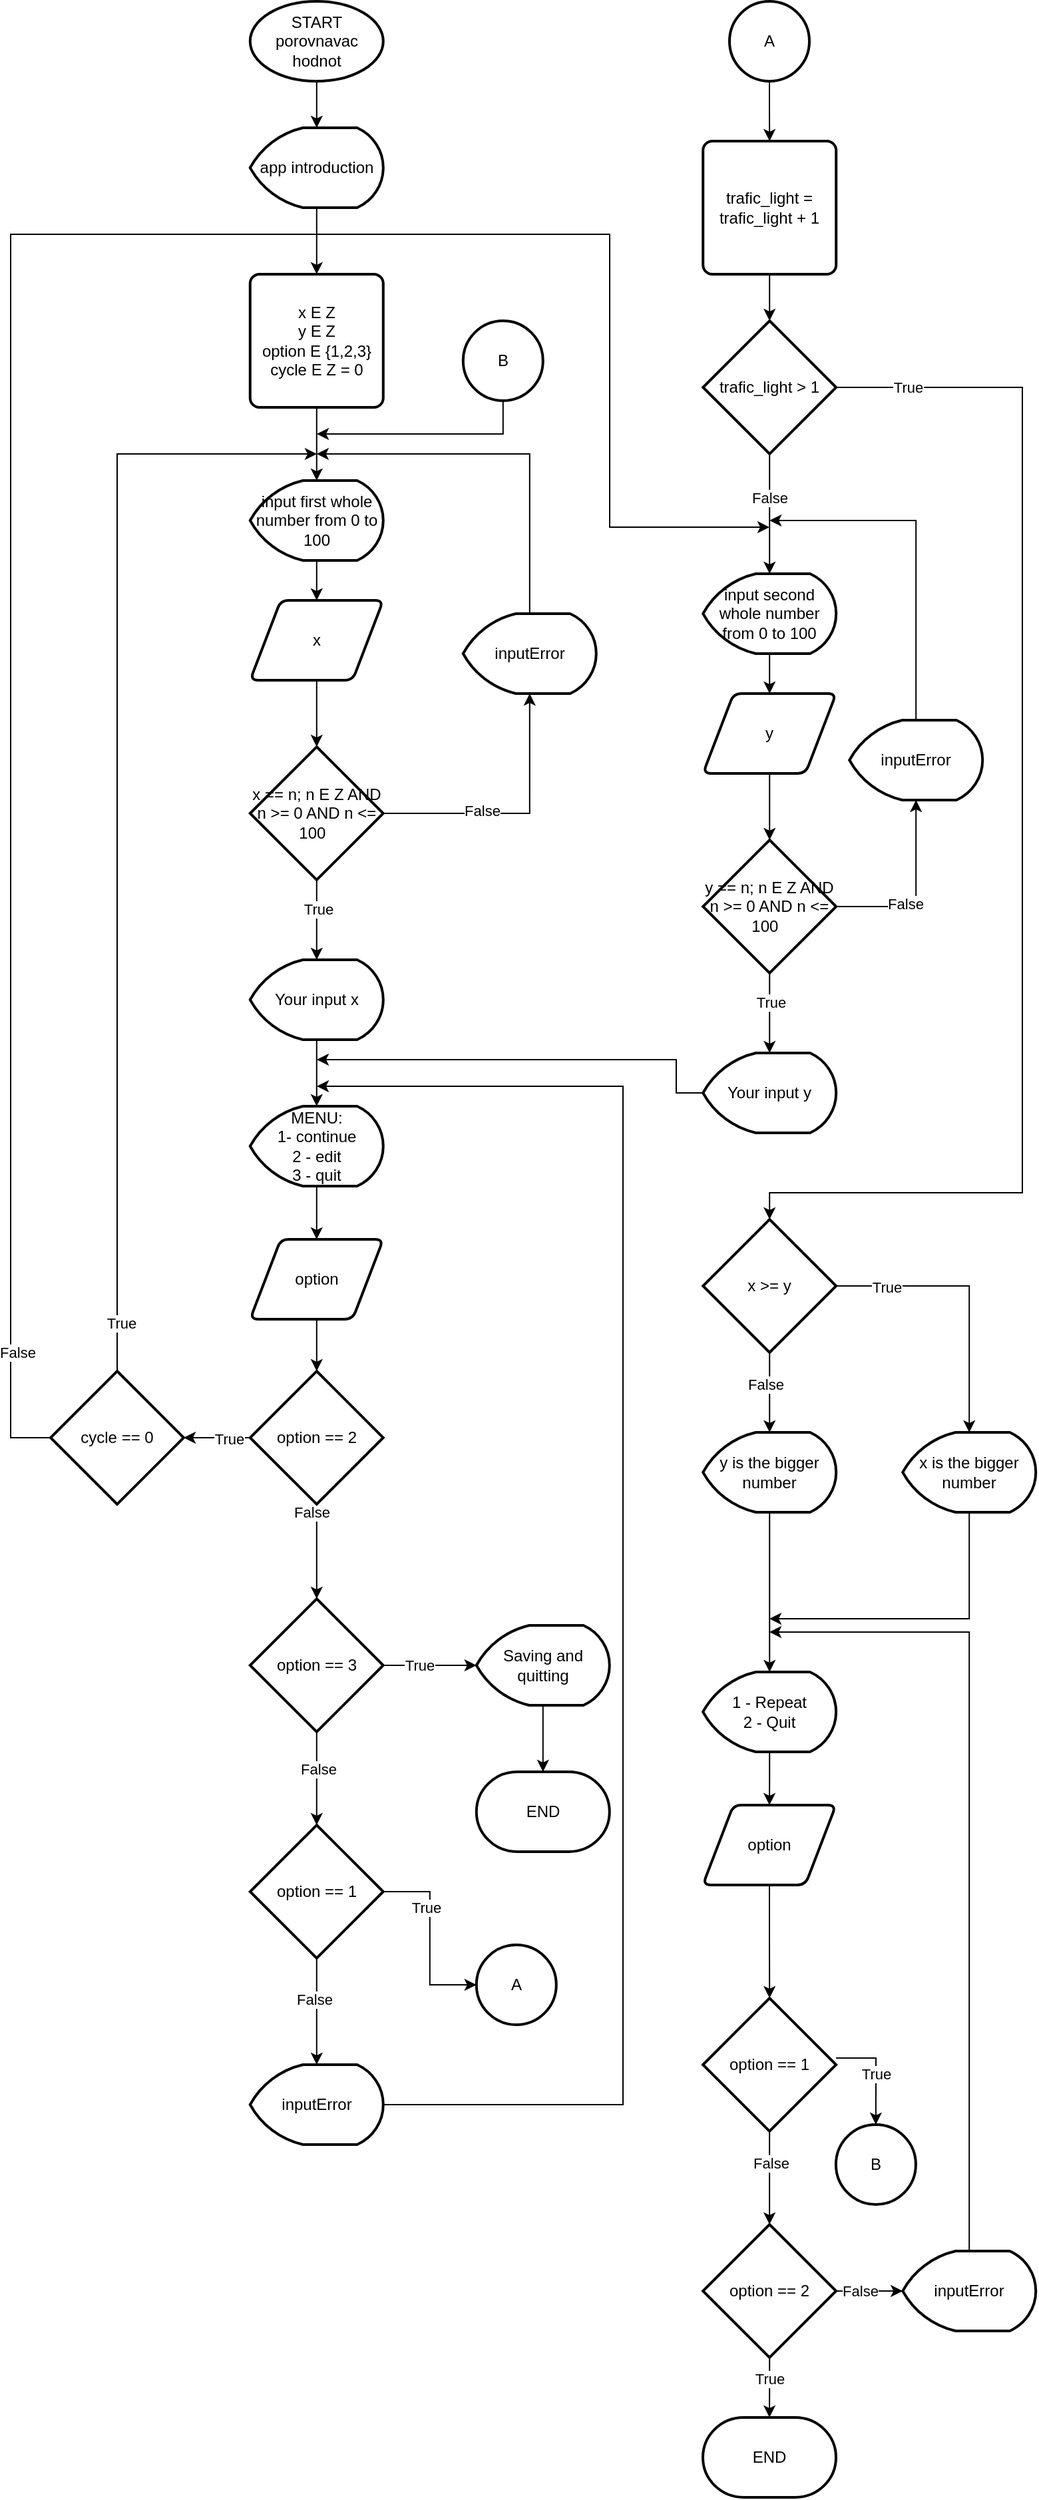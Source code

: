 <mxfile version="20.6.2" type="device"><diagram id="C5RBs43oDa-KdzZeNtuy" name="Page-1"><mxGraphModel dx="822" dy="494" grid="1" gridSize="10" guides="1" tooltips="1" connect="1" arrows="1" fold="1" page="1" pageScale="1" pageWidth="827" pageHeight="1169" math="0" shadow="0"><root><mxCell id="WIyWlLk6GJQsqaUBKTNV-0"/><mxCell id="WIyWlLk6GJQsqaUBKTNV-1" parent="WIyWlLk6GJQsqaUBKTNV-0"/><mxCell id="ViDhvt9mj5HyhVhJRqnf-46" value="" style="edgeStyle=orthogonalEdgeStyle;rounded=0;orthogonalLoop=1;jettySize=auto;html=1;" parent="WIyWlLk6GJQsqaUBKTNV-1" source="ViDhvt9mj5HyhVhJRqnf-44" target="ViDhvt9mj5HyhVhJRqnf-45" edge="1"><mxGeometry relative="1" as="geometry"/></mxCell><mxCell id="ViDhvt9mj5HyhVhJRqnf-44" value="START&lt;br&gt;porovnavac hodnot" style="strokeWidth=2;html=1;shape=mxgraph.flowchart.start_1;whiteSpace=wrap;" parent="WIyWlLk6GJQsqaUBKTNV-1" vertex="1"><mxGeometry x="199.89" y="15" width="100" height="60" as="geometry"/></mxCell><mxCell id="ViDhvt9mj5HyhVhJRqnf-51" value="" style="edgeStyle=orthogonalEdgeStyle;rounded=0;orthogonalLoop=1;jettySize=auto;html=1;" parent="WIyWlLk6GJQsqaUBKTNV-1" source="ViDhvt9mj5HyhVhJRqnf-45" target="ViDhvt9mj5HyhVhJRqnf-47" edge="1"><mxGeometry relative="1" as="geometry"/></mxCell><mxCell id="ViDhvt9mj5HyhVhJRqnf-45" value="app introduction" style="strokeWidth=2;html=1;shape=mxgraph.flowchart.display;whiteSpace=wrap;" parent="WIyWlLk6GJQsqaUBKTNV-1" vertex="1"><mxGeometry x="199.89" y="110" width="100" height="60" as="geometry"/></mxCell><mxCell id="ViDhvt9mj5HyhVhJRqnf-52" value="" style="edgeStyle=orthogonalEdgeStyle;rounded=0;orthogonalLoop=1;jettySize=auto;html=1;" parent="WIyWlLk6GJQsqaUBKTNV-1" source="ViDhvt9mj5HyhVhJRqnf-47" target="ViDhvt9mj5HyhVhJRqnf-48" edge="1"><mxGeometry relative="1" as="geometry"/></mxCell><mxCell id="ViDhvt9mj5HyhVhJRqnf-47" value="x E Z&lt;br&gt;y E Z&lt;br&gt;option E {1,2,3}&lt;br&gt;cycle E Z = 0" style="rounded=1;whiteSpace=wrap;html=1;absoluteArcSize=1;arcSize=14;strokeWidth=2;" parent="WIyWlLk6GJQsqaUBKTNV-1" vertex="1"><mxGeometry x="199.89" y="220" width="100" height="100" as="geometry"/></mxCell><mxCell id="ViDhvt9mj5HyhVhJRqnf-53" value="" style="edgeStyle=orthogonalEdgeStyle;rounded=0;orthogonalLoop=1;jettySize=auto;html=1;" parent="WIyWlLk6GJQsqaUBKTNV-1" source="ViDhvt9mj5HyhVhJRqnf-48" target="ViDhvt9mj5HyhVhJRqnf-49" edge="1"><mxGeometry relative="1" as="geometry"/></mxCell><mxCell id="ViDhvt9mj5HyhVhJRqnf-48" value="input first whole number from 0 to 100" style="strokeWidth=2;html=1;shape=mxgraph.flowchart.display;whiteSpace=wrap;" parent="WIyWlLk6GJQsqaUBKTNV-1" vertex="1"><mxGeometry x="199.89" y="375" width="100" height="60" as="geometry"/></mxCell><mxCell id="ViDhvt9mj5HyhVhJRqnf-54" value="" style="edgeStyle=orthogonalEdgeStyle;rounded=0;orthogonalLoop=1;jettySize=auto;html=1;" parent="WIyWlLk6GJQsqaUBKTNV-1" source="ViDhvt9mj5HyhVhJRqnf-49" target="ViDhvt9mj5HyhVhJRqnf-50" edge="1"><mxGeometry relative="1" as="geometry"/></mxCell><mxCell id="ViDhvt9mj5HyhVhJRqnf-49" value="x" style="shape=parallelogram;html=1;strokeWidth=2;perimeter=parallelogramPerimeter;whiteSpace=wrap;rounded=1;arcSize=12;size=0.23;" parent="WIyWlLk6GJQsqaUBKTNV-1" vertex="1"><mxGeometry x="199.89" y="465" width="100" height="60" as="geometry"/></mxCell><mxCell id="ViDhvt9mj5HyhVhJRqnf-57" style="edgeStyle=orthogonalEdgeStyle;rounded=0;orthogonalLoop=1;jettySize=auto;html=1;entryX=0.5;entryY=1;entryDx=0;entryDy=0;entryPerimeter=0;" parent="WIyWlLk6GJQsqaUBKTNV-1" source="ViDhvt9mj5HyhVhJRqnf-50" target="ViDhvt9mj5HyhVhJRqnf-55" edge="1"><mxGeometry relative="1" as="geometry"/></mxCell><mxCell id="ViDhvt9mj5HyhVhJRqnf-60" value="False" style="edgeLabel;html=1;align=center;verticalAlign=middle;resizable=0;points=[];" parent="ViDhvt9mj5HyhVhJRqnf-57" vertex="1" connectable="0"><mxGeometry x="-0.264" y="2" relative="1" as="geometry"><mxPoint as="offset"/></mxGeometry></mxCell><mxCell id="ViDhvt9mj5HyhVhJRqnf-59" value="" style="edgeStyle=orthogonalEdgeStyle;rounded=0;orthogonalLoop=1;jettySize=auto;html=1;" parent="WIyWlLk6GJQsqaUBKTNV-1" source="ViDhvt9mj5HyhVhJRqnf-50" target="ViDhvt9mj5HyhVhJRqnf-58" edge="1"><mxGeometry relative="1" as="geometry"/></mxCell><mxCell id="ViDhvt9mj5HyhVhJRqnf-61" value="True" style="edgeLabel;html=1;align=center;verticalAlign=middle;resizable=0;points=[];" parent="ViDhvt9mj5HyhVhJRqnf-59" vertex="1" connectable="0"><mxGeometry x="-0.272" y="1" relative="1" as="geometry"><mxPoint as="offset"/></mxGeometry></mxCell><mxCell id="ViDhvt9mj5HyhVhJRqnf-50" value="x == n; n E Z AND n &amp;gt;= 0 AND n &amp;lt;= 100&amp;nbsp;&amp;nbsp;" style="strokeWidth=2;html=1;shape=mxgraph.flowchart.decision;whiteSpace=wrap;" parent="WIyWlLk6GJQsqaUBKTNV-1" vertex="1"><mxGeometry x="199.89" y="575" width="100" height="100" as="geometry"/></mxCell><mxCell id="ViDhvt9mj5HyhVhJRqnf-56" style="edgeStyle=orthogonalEdgeStyle;rounded=0;orthogonalLoop=1;jettySize=auto;html=1;" parent="WIyWlLk6GJQsqaUBKTNV-1" source="ViDhvt9mj5HyhVhJRqnf-55" edge="1"><mxGeometry relative="1" as="geometry"><mxPoint x="249.89" y="355" as="targetPoint"/><Array as="points"><mxPoint x="409.89" y="355"/><mxPoint x="249.89" y="355"/></Array></mxGeometry></mxCell><mxCell id="ViDhvt9mj5HyhVhJRqnf-55" value="inputError" style="strokeWidth=2;html=1;shape=mxgraph.flowchart.display;whiteSpace=wrap;" parent="WIyWlLk6GJQsqaUBKTNV-1" vertex="1"><mxGeometry x="359.89" y="475" width="100" height="60" as="geometry"/></mxCell><mxCell id="ViDhvt9mj5HyhVhJRqnf-63" value="" style="edgeStyle=orthogonalEdgeStyle;rounded=0;orthogonalLoop=1;jettySize=auto;html=1;" parent="WIyWlLk6GJQsqaUBKTNV-1" source="ViDhvt9mj5HyhVhJRqnf-58" target="ViDhvt9mj5HyhVhJRqnf-62" edge="1"><mxGeometry relative="1" as="geometry"/></mxCell><mxCell id="ViDhvt9mj5HyhVhJRqnf-58" value="Your input x" style="strokeWidth=2;html=1;shape=mxgraph.flowchart.display;whiteSpace=wrap;" parent="WIyWlLk6GJQsqaUBKTNV-1" vertex="1"><mxGeometry x="199.89" y="735" width="100" height="60" as="geometry"/></mxCell><mxCell id="ViDhvt9mj5HyhVhJRqnf-65" value="" style="edgeStyle=orthogonalEdgeStyle;rounded=0;orthogonalLoop=1;jettySize=auto;html=1;" parent="WIyWlLk6GJQsqaUBKTNV-1" source="ViDhvt9mj5HyhVhJRqnf-62" target="ViDhvt9mj5HyhVhJRqnf-64" edge="1"><mxGeometry relative="1" as="geometry"/></mxCell><mxCell id="ViDhvt9mj5HyhVhJRqnf-62" value="MENU:&lt;br&gt;1- continue&lt;br&gt;2 - edit&lt;br&gt;3 - quit" style="strokeWidth=2;html=1;shape=mxgraph.flowchart.display;whiteSpace=wrap;" parent="WIyWlLk6GJQsqaUBKTNV-1" vertex="1"><mxGeometry x="199.89" y="845" width="100" height="60" as="geometry"/></mxCell><mxCell id="ViDhvt9mj5HyhVhJRqnf-67" value="" style="edgeStyle=orthogonalEdgeStyle;rounded=0;orthogonalLoop=1;jettySize=auto;html=1;" parent="WIyWlLk6GJQsqaUBKTNV-1" source="ViDhvt9mj5HyhVhJRqnf-64" target="ViDhvt9mj5HyhVhJRqnf-66" edge="1"><mxGeometry relative="1" as="geometry"/></mxCell><mxCell id="ViDhvt9mj5HyhVhJRqnf-64" value="option" style="shape=parallelogram;html=1;strokeWidth=2;perimeter=parallelogramPerimeter;whiteSpace=wrap;rounded=1;arcSize=12;size=0.23;" parent="WIyWlLk6GJQsqaUBKTNV-1" vertex="1"><mxGeometry x="199.89" y="945" width="100" height="60" as="geometry"/></mxCell><object label="" id="ViDhvt9mj5HyhVhJRqnf-70"><mxCell style="edgeStyle=orthogonalEdgeStyle;rounded=0;orthogonalLoop=1;jettySize=auto;html=1;" parent="WIyWlLk6GJQsqaUBKTNV-1" source="ViDhvt9mj5HyhVhJRqnf-66" target="ViDhvt9mj5HyhVhJRqnf-69" edge="1"><mxGeometry relative="1" as="geometry"><Array as="points"><mxPoint x="249.89" y="1165"/><mxPoint x="249.89" y="1165"/></Array></mxGeometry></mxCell></object><mxCell id="ViDhvt9mj5HyhVhJRqnf-74" value="False" style="edgeLabel;html=1;align=center;verticalAlign=middle;resizable=0;points=[];" parent="ViDhvt9mj5HyhVhJRqnf-70" vertex="1" connectable="0"><mxGeometry x="-0.296" y="-4" relative="1" as="geometry"><mxPoint y="-19" as="offset"/></mxGeometry></mxCell><mxCell id="qItkg6InFwcUhKnaSouw-42" value="" style="edgeStyle=orthogonalEdgeStyle;rounded=0;orthogonalLoop=1;jettySize=auto;html=1;" parent="WIyWlLk6GJQsqaUBKTNV-1" source="ViDhvt9mj5HyhVhJRqnf-66" target="qItkg6InFwcUhKnaSouw-41" edge="1"><mxGeometry relative="1" as="geometry"/></mxCell><mxCell id="_-ZKVTHXtM-ltwm5j8Km-3" value="True" style="edgeLabel;html=1;align=center;verticalAlign=middle;resizable=0;points=[];" parent="qItkg6InFwcUhKnaSouw-42" vertex="1" connectable="0"><mxGeometry x="-0.362" y="1" relative="1" as="geometry"><mxPoint as="offset"/></mxGeometry></mxCell><mxCell id="ViDhvt9mj5HyhVhJRqnf-66" value="option == 2" style="strokeWidth=2;html=1;shape=mxgraph.flowchart.decision;whiteSpace=wrap;" parent="WIyWlLk6GJQsqaUBKTNV-1" vertex="1"><mxGeometry x="199.89" y="1044" width="100" height="100" as="geometry"/></mxCell><mxCell id="ViDhvt9mj5HyhVhJRqnf-72" value="" style="edgeStyle=orthogonalEdgeStyle;rounded=0;orthogonalLoop=1;jettySize=auto;html=1;" parent="WIyWlLk6GJQsqaUBKTNV-1" source="ViDhvt9mj5HyhVhJRqnf-69" target="ViDhvt9mj5HyhVhJRqnf-71" edge="1"><mxGeometry relative="1" as="geometry"/></mxCell><mxCell id="ViDhvt9mj5HyhVhJRqnf-75" value="False" style="edgeLabel;html=1;align=center;verticalAlign=middle;resizable=0;points=[];" parent="ViDhvt9mj5HyhVhJRqnf-72" vertex="1" connectable="0"><mxGeometry x="-0.21" y="1" relative="1" as="geometry"><mxPoint as="offset"/></mxGeometry></mxCell><mxCell id="ViDhvt9mj5HyhVhJRqnf-78" value="" style="edgeStyle=orthogonalEdgeStyle;rounded=0;orthogonalLoop=1;jettySize=auto;html=1;" parent="WIyWlLk6GJQsqaUBKTNV-1" source="ViDhvt9mj5HyhVhJRqnf-69" target="ViDhvt9mj5HyhVhJRqnf-76" edge="1"><mxGeometry relative="1" as="geometry"/></mxCell><mxCell id="ViDhvt9mj5HyhVhJRqnf-80" value="True" style="edgeLabel;html=1;align=center;verticalAlign=middle;resizable=0;points=[];" parent="ViDhvt9mj5HyhVhJRqnf-78" vertex="1" connectable="0"><mxGeometry x="-0.246" relative="1" as="geometry"><mxPoint as="offset"/></mxGeometry></mxCell><mxCell id="ViDhvt9mj5HyhVhJRqnf-69" value="option == 3" style="strokeWidth=2;html=1;shape=mxgraph.flowchart.decision;whiteSpace=wrap;" parent="WIyWlLk6GJQsqaUBKTNV-1" vertex="1"><mxGeometry x="199.89" y="1215" width="100" height="100" as="geometry"/></mxCell><mxCell id="n05oCTqLYM93C7YEkfNj-23" value="" style="edgeStyle=orthogonalEdgeStyle;rounded=0;orthogonalLoop=1;jettySize=auto;html=1;" parent="WIyWlLk6GJQsqaUBKTNV-1" source="ViDhvt9mj5HyhVhJRqnf-71" target="n05oCTqLYM93C7YEkfNj-20" edge="1"><mxGeometry relative="1" as="geometry"/></mxCell><mxCell id="n05oCTqLYM93C7YEkfNj-24" value="False&lt;br&gt;" style="edgeLabel;html=1;align=center;verticalAlign=middle;resizable=0;points=[];" parent="n05oCTqLYM93C7YEkfNj-23" connectable="0" vertex="1"><mxGeometry x="-0.237" y="-2" relative="1" as="geometry"><mxPoint as="offset"/></mxGeometry></mxCell><mxCell id="qItkg6InFwcUhKnaSouw-33" style="edgeStyle=orthogonalEdgeStyle;rounded=0;orthogonalLoop=1;jettySize=auto;html=1;" parent="WIyWlLk6GJQsqaUBKTNV-1" source="ViDhvt9mj5HyhVhJRqnf-71" target="qItkg6InFwcUhKnaSouw-31" edge="1"><mxGeometry relative="1" as="geometry"/></mxCell><mxCell id="qItkg6InFwcUhKnaSouw-34" value="True" style="edgeLabel;html=1;align=center;verticalAlign=middle;resizable=0;points=[];" parent="qItkg6InFwcUhKnaSouw-33" vertex="1" connectable="0"><mxGeometry x="-0.329" y="-3" relative="1" as="geometry"><mxPoint as="offset"/></mxGeometry></mxCell><mxCell id="ViDhvt9mj5HyhVhJRqnf-71" value="option == 1" style="strokeWidth=2;html=1;shape=mxgraph.flowchart.decision;whiteSpace=wrap;" parent="WIyWlLk6GJQsqaUBKTNV-1" vertex="1"><mxGeometry x="199.89" y="1385" width="100" height="100" as="geometry"/></mxCell><mxCell id="ViDhvt9mj5HyhVhJRqnf-79" value="" style="edgeStyle=orthogonalEdgeStyle;rounded=0;orthogonalLoop=1;jettySize=auto;html=1;" parent="WIyWlLk6GJQsqaUBKTNV-1" source="ViDhvt9mj5HyhVhJRqnf-76" target="ViDhvt9mj5HyhVhJRqnf-77" edge="1"><mxGeometry relative="1" as="geometry"/></mxCell><mxCell id="ViDhvt9mj5HyhVhJRqnf-76" value="Saving and quitting" style="strokeWidth=2;html=1;shape=mxgraph.flowchart.display;whiteSpace=wrap;" parent="WIyWlLk6GJQsqaUBKTNV-1" vertex="1"><mxGeometry x="369.89" y="1235" width="100" height="60" as="geometry"/></mxCell><mxCell id="ViDhvt9mj5HyhVhJRqnf-77" value="END" style="strokeWidth=2;html=1;shape=mxgraph.flowchart.terminator;whiteSpace=wrap;" parent="WIyWlLk6GJQsqaUBKTNV-1" vertex="1"><mxGeometry x="369.89" y="1345" width="100" height="60" as="geometry"/></mxCell><mxCell id="n05oCTqLYM93C7YEkfNj-0" value="" style="edgeStyle=orthogonalEdgeStyle;rounded=0;orthogonalLoop=1;jettySize=auto;html=1;" parent="WIyWlLk6GJQsqaUBKTNV-1" source="n05oCTqLYM93C7YEkfNj-1" target="n05oCTqLYM93C7YEkfNj-3" edge="1"><mxGeometry relative="1" as="geometry"/></mxCell><mxCell id="n05oCTqLYM93C7YEkfNj-1" value="input second whole number from 0 to 100" style="strokeWidth=2;html=1;shape=mxgraph.flowchart.display;whiteSpace=wrap;" parent="WIyWlLk6GJQsqaUBKTNV-1" vertex="1"><mxGeometry x="540.11" y="445" width="100" height="60" as="geometry"/></mxCell><mxCell id="n05oCTqLYM93C7YEkfNj-2" value="" style="edgeStyle=orthogonalEdgeStyle;rounded=0;orthogonalLoop=1;jettySize=auto;html=1;" parent="WIyWlLk6GJQsqaUBKTNV-1" source="n05oCTqLYM93C7YEkfNj-3" target="n05oCTqLYM93C7YEkfNj-8" edge="1"><mxGeometry relative="1" as="geometry"/></mxCell><mxCell id="n05oCTqLYM93C7YEkfNj-3" value="y" style="shape=parallelogram;html=1;strokeWidth=2;perimeter=parallelogramPerimeter;whiteSpace=wrap;rounded=1;arcSize=12;size=0.23;" parent="WIyWlLk6GJQsqaUBKTNV-1" vertex="1"><mxGeometry x="540.11" y="535" width="100" height="60" as="geometry"/></mxCell><mxCell id="n05oCTqLYM93C7YEkfNj-4" style="edgeStyle=orthogonalEdgeStyle;rounded=0;orthogonalLoop=1;jettySize=auto;html=1;entryX=0.5;entryY=1;entryDx=0;entryDy=0;entryPerimeter=0;" parent="WIyWlLk6GJQsqaUBKTNV-1" source="n05oCTqLYM93C7YEkfNj-8" target="n05oCTqLYM93C7YEkfNj-9" edge="1"><mxGeometry relative="1" as="geometry"/></mxCell><mxCell id="n05oCTqLYM93C7YEkfNj-5" value="False" style="edgeLabel;html=1;align=center;verticalAlign=middle;resizable=0;points=[];" parent="n05oCTqLYM93C7YEkfNj-4" connectable="0" vertex="1"><mxGeometry x="-0.264" y="2" relative="1" as="geometry"><mxPoint as="offset"/></mxGeometry></mxCell><mxCell id="n05oCTqLYM93C7YEkfNj-6" value="" style="edgeStyle=orthogonalEdgeStyle;rounded=0;orthogonalLoop=1;jettySize=auto;html=1;" parent="WIyWlLk6GJQsqaUBKTNV-1" source="n05oCTqLYM93C7YEkfNj-8" target="n05oCTqLYM93C7YEkfNj-11" edge="1"><mxGeometry relative="1" as="geometry"/></mxCell><mxCell id="n05oCTqLYM93C7YEkfNj-7" value="True" style="edgeLabel;html=1;align=center;verticalAlign=middle;resizable=0;points=[];" parent="n05oCTqLYM93C7YEkfNj-6" connectable="0" vertex="1"><mxGeometry x="-0.272" y="1" relative="1" as="geometry"><mxPoint as="offset"/></mxGeometry></mxCell><mxCell id="n05oCTqLYM93C7YEkfNj-8" value="y == n; n E Z AND n &amp;gt;= 0 AND n &amp;lt;= 100&amp;nbsp;&amp;nbsp;" style="strokeWidth=2;html=1;shape=mxgraph.flowchart.decision;whiteSpace=wrap;" parent="WIyWlLk6GJQsqaUBKTNV-1" vertex="1"><mxGeometry x="540.11" y="645" width="100" height="100" as="geometry"/></mxCell><mxCell id="_-ZKVTHXtM-ltwm5j8Km-0" style="edgeStyle=orthogonalEdgeStyle;rounded=0;orthogonalLoop=1;jettySize=auto;html=1;" parent="WIyWlLk6GJQsqaUBKTNV-1" source="n05oCTqLYM93C7YEkfNj-9" edge="1"><mxGeometry relative="1" as="geometry"><mxPoint x="590.11" y="405" as="targetPoint"/><Array as="points"><mxPoint x="700.11" y="405"/></Array></mxGeometry></mxCell><mxCell id="n05oCTqLYM93C7YEkfNj-9" value="inputError" style="strokeWidth=2;html=1;shape=mxgraph.flowchart.display;whiteSpace=wrap;" parent="WIyWlLk6GJQsqaUBKTNV-1" vertex="1"><mxGeometry x="650.11" y="555" width="100" height="60" as="geometry"/></mxCell><mxCell id="_-ZKVTHXtM-ltwm5j8Km-10" style="edgeStyle=orthogonalEdgeStyle;rounded=0;orthogonalLoop=1;jettySize=auto;html=1;exitX=0;exitY=0.5;exitDx=0;exitDy=0;exitPerimeter=0;" parent="WIyWlLk6GJQsqaUBKTNV-1" source="n05oCTqLYM93C7YEkfNj-11" edge="1"><mxGeometry relative="1" as="geometry"><mxPoint x="250" y="810" as="targetPoint"/><Array as="points"><mxPoint x="520" y="835"/><mxPoint x="520" y="810"/><mxPoint x="250" y="810"/></Array></mxGeometry></mxCell><mxCell id="n05oCTqLYM93C7YEkfNj-11" value="Your input y" style="strokeWidth=2;html=1;shape=mxgraph.flowchart.display;whiteSpace=wrap;" parent="WIyWlLk6GJQsqaUBKTNV-1" vertex="1"><mxGeometry x="540.11" y="805" width="100" height="60" as="geometry"/></mxCell><mxCell id="n05oCTqLYM93C7YEkfNj-25" style="edgeStyle=orthogonalEdgeStyle;rounded=0;orthogonalLoop=1;jettySize=auto;html=1;exitX=1;exitY=0.5;exitDx=0;exitDy=0;exitPerimeter=0;" parent="WIyWlLk6GJQsqaUBKTNV-1" source="n05oCTqLYM93C7YEkfNj-20" edge="1"><mxGeometry relative="1" as="geometry"><mxPoint x="250" y="830" as="targetPoint"/><Array as="points"><mxPoint x="480" y="1595"/><mxPoint x="480" y="830"/><mxPoint x="250" y="830"/></Array></mxGeometry></mxCell><mxCell id="n05oCTqLYM93C7YEkfNj-20" value="inputError" style="strokeWidth=2;html=1;shape=mxgraph.flowchart.display;whiteSpace=wrap;" parent="WIyWlLk6GJQsqaUBKTNV-1" vertex="1"><mxGeometry x="199.89" y="1565" width="100" height="60" as="geometry"/></mxCell><mxCell id="qItkg6InFwcUhKnaSouw-31" value="A" style="strokeWidth=2;html=1;shape=mxgraph.flowchart.start_2;whiteSpace=wrap;" parent="WIyWlLk6GJQsqaUBKTNV-1" vertex="1"><mxGeometry x="369.89" y="1475" width="60" height="60" as="geometry"/></mxCell><mxCell id="qItkg6InFwcUhKnaSouw-46" value="" style="edgeStyle=orthogonalEdgeStyle;rounded=0;orthogonalLoop=1;jettySize=auto;html=1;" parent="WIyWlLk6GJQsqaUBKTNV-1" source="qItkg6InFwcUhKnaSouw-36" target="qItkg6InFwcUhKnaSouw-45" edge="1"><mxGeometry relative="1" as="geometry"/></mxCell><mxCell id="qItkg6InFwcUhKnaSouw-36" value="A" style="strokeWidth=2;html=1;shape=mxgraph.flowchart.start_2;whiteSpace=wrap;" parent="WIyWlLk6GJQsqaUBKTNV-1" vertex="1"><mxGeometry x="560" y="15" width="60" height="60" as="geometry"/></mxCell><mxCell id="qItkg6InFwcUhKnaSouw-51" style="edgeStyle=orthogonalEdgeStyle;rounded=0;orthogonalLoop=1;jettySize=auto;html=1;" parent="WIyWlLk6GJQsqaUBKTNV-1" source="qItkg6InFwcUhKnaSouw-41" edge="1"><mxGeometry relative="1" as="geometry"><mxPoint x="250" y="355" as="targetPoint"/><Array as="points"><mxPoint x="100" y="355"/><mxPoint x="250" y="355"/></Array></mxGeometry></mxCell><mxCell id="qItkg6InFwcUhKnaSouw-52" value="True" style="edgeLabel;html=1;align=center;verticalAlign=middle;resizable=0;points=[];" parent="qItkg6InFwcUhKnaSouw-51" vertex="1" connectable="0"><mxGeometry x="-0.913" y="-3" relative="1" as="geometry"><mxPoint as="offset"/></mxGeometry></mxCell><mxCell id="_-ZKVTHXtM-ltwm5j8Km-9" style="edgeStyle=orthogonalEdgeStyle;rounded=0;orthogonalLoop=1;jettySize=auto;html=1;" parent="WIyWlLk6GJQsqaUBKTNV-1" source="qItkg6InFwcUhKnaSouw-41" edge="1"><mxGeometry relative="1" as="geometry"><mxPoint x="590" y="410" as="targetPoint"/><Array as="points"><mxPoint x="20" y="1094"/><mxPoint x="20" y="190"/><mxPoint x="470" y="190"/><mxPoint x="470" y="410"/></Array></mxGeometry></mxCell><mxCell id="_-ZKVTHXtM-ltwm5j8Km-12" value="False" style="edgeLabel;html=1;align=center;verticalAlign=middle;resizable=0;points=[];" parent="_-ZKVTHXtM-ltwm5j8Km-9" vertex="1" connectable="0"><mxGeometry x="-0.891" y="-5" relative="1" as="geometry"><mxPoint as="offset"/></mxGeometry></mxCell><mxCell id="qItkg6InFwcUhKnaSouw-41" value="cycle == 0" style="strokeWidth=2;html=1;shape=mxgraph.flowchart.decision;whiteSpace=wrap;" parent="WIyWlLk6GJQsqaUBKTNV-1" vertex="1"><mxGeometry x="50" y="1044" width="100" height="100" as="geometry"/></mxCell><mxCell id="qItkg6InFwcUhKnaSouw-54" value="" style="edgeStyle=orthogonalEdgeStyle;rounded=0;orthogonalLoop=1;jettySize=auto;html=1;" parent="WIyWlLk6GJQsqaUBKTNV-1" source="qItkg6InFwcUhKnaSouw-45" target="qItkg6InFwcUhKnaSouw-53" edge="1"><mxGeometry relative="1" as="geometry"/></mxCell><mxCell id="qItkg6InFwcUhKnaSouw-45" value="trafic_light = trafic_light + 1" style="rounded=1;whiteSpace=wrap;html=1;absoluteArcSize=1;arcSize=14;strokeWidth=2;" parent="WIyWlLk6GJQsqaUBKTNV-1" vertex="1"><mxGeometry x="540.11" y="120" width="100" height="100" as="geometry"/></mxCell><mxCell id="qItkg6InFwcUhKnaSouw-55" value="" style="edgeStyle=orthogonalEdgeStyle;rounded=0;orthogonalLoop=1;jettySize=auto;html=1;" parent="WIyWlLk6GJQsqaUBKTNV-1" source="qItkg6InFwcUhKnaSouw-53" target="n05oCTqLYM93C7YEkfNj-1" edge="1"><mxGeometry relative="1" as="geometry"><Array as="points"><mxPoint x="590.11" y="365"/><mxPoint x="590.11" y="365"/></Array></mxGeometry></mxCell><mxCell id="qItkg6InFwcUhKnaSouw-145" value="False" style="edgeLabel;html=1;align=center;verticalAlign=middle;resizable=0;points=[];" parent="qItkg6InFwcUhKnaSouw-55" vertex="1" connectable="0"><mxGeometry x="-0.283" relative="1" as="geometry"><mxPoint as="offset"/></mxGeometry></mxCell><mxCell id="_-ZKVTHXtM-ltwm5j8Km-1" style="edgeStyle=orthogonalEdgeStyle;rounded=0;orthogonalLoop=1;jettySize=auto;html=1;entryX=0.5;entryY=0;entryDx=0;entryDy=0;entryPerimeter=0;" parent="WIyWlLk6GJQsqaUBKTNV-1" source="qItkg6InFwcUhKnaSouw-53" target="qItkg6InFwcUhKnaSouw-146" edge="1"><mxGeometry relative="1" as="geometry"><mxPoint x="770" y="910.0" as="targetPoint"/><Array as="points"><mxPoint x="780" y="305"/><mxPoint x="780" y="910"/><mxPoint x="590" y="910"/></Array></mxGeometry></mxCell><mxCell id="_-ZKVTHXtM-ltwm5j8Km-2" value="True" style="edgeLabel;html=1;align=center;verticalAlign=middle;resizable=0;points=[];" parent="_-ZKVTHXtM-ltwm5j8Km-1" vertex="1" connectable="0"><mxGeometry x="-0.888" relative="1" as="geometry"><mxPoint as="offset"/></mxGeometry></mxCell><mxCell id="qItkg6InFwcUhKnaSouw-53" value="trafic_light &amp;gt; 1" style="strokeWidth=2;html=1;shape=mxgraph.flowchart.decision;whiteSpace=wrap;" parent="WIyWlLk6GJQsqaUBKTNV-1" vertex="1"><mxGeometry x="540.11" y="255" width="100" height="100" as="geometry"/></mxCell><mxCell id="qItkg6InFwcUhKnaSouw-150" value="" style="edgeStyle=orthogonalEdgeStyle;rounded=0;orthogonalLoop=1;jettySize=auto;html=1;" parent="WIyWlLk6GJQsqaUBKTNV-1" source="qItkg6InFwcUhKnaSouw-146" target="qItkg6InFwcUhKnaSouw-149" edge="1"><mxGeometry relative="1" as="geometry"/></mxCell><mxCell id="qItkg6InFwcUhKnaSouw-151" value="False" style="edgeLabel;html=1;align=center;verticalAlign=middle;resizable=0;points=[];" parent="qItkg6InFwcUhKnaSouw-150" vertex="1" connectable="0"><mxGeometry x="-0.222" y="-3" relative="1" as="geometry"><mxPoint as="offset"/></mxGeometry></mxCell><mxCell id="qItkg6InFwcUhKnaSouw-153" style="edgeStyle=orthogonalEdgeStyle;rounded=0;orthogonalLoop=1;jettySize=auto;html=1;entryX=0.5;entryY=0;entryDx=0;entryDy=0;entryPerimeter=0;" parent="WIyWlLk6GJQsqaUBKTNV-1" source="qItkg6InFwcUhKnaSouw-146" target="qItkg6InFwcUhKnaSouw-152" edge="1"><mxGeometry relative="1" as="geometry"/></mxCell><mxCell id="qItkg6InFwcUhKnaSouw-154" value="True" style="edgeLabel;html=1;align=center;verticalAlign=middle;resizable=0;points=[];" parent="qItkg6InFwcUhKnaSouw-153" vertex="1" connectable="0"><mxGeometry x="-0.638" y="-1" relative="1" as="geometry"><mxPoint as="offset"/></mxGeometry></mxCell><mxCell id="qItkg6InFwcUhKnaSouw-146" value="x &amp;gt;= y" style="strokeWidth=2;html=1;shape=mxgraph.flowchart.decision;whiteSpace=wrap;" parent="WIyWlLk6GJQsqaUBKTNV-1" vertex="1"><mxGeometry x="540.11" y="930" width="100" height="100" as="geometry"/></mxCell><mxCell id="J_DVJPbSUCnofkPyniPg-6" style="edgeStyle=orthogonalEdgeStyle;rounded=0;orthogonalLoop=1;jettySize=auto;html=1;" edge="1" parent="WIyWlLk6GJQsqaUBKTNV-1" source="qItkg6InFwcUhKnaSouw-149" target="_-ZKVTHXtM-ltwm5j8Km-6"><mxGeometry relative="1" as="geometry"/></mxCell><mxCell id="qItkg6InFwcUhKnaSouw-149" value="y is the bigger number" style="strokeWidth=2;html=1;shape=mxgraph.flowchart.display;whiteSpace=wrap;" parent="WIyWlLk6GJQsqaUBKTNV-1" vertex="1"><mxGeometry x="540.11" y="1090" width="100" height="60" as="geometry"/></mxCell><mxCell id="J_DVJPbSUCnofkPyniPg-7" style="edgeStyle=orthogonalEdgeStyle;rounded=0;orthogonalLoop=1;jettySize=auto;html=1;" edge="1" parent="WIyWlLk6GJQsqaUBKTNV-1" source="qItkg6InFwcUhKnaSouw-152"><mxGeometry relative="1" as="geometry"><mxPoint x="590" y="1230" as="targetPoint"/><Array as="points"><mxPoint x="740" y="1230"/></Array></mxGeometry></mxCell><mxCell id="qItkg6InFwcUhKnaSouw-152" value="x is the bigger number" style="strokeWidth=2;html=1;shape=mxgraph.flowchart.display;whiteSpace=wrap;" parent="WIyWlLk6GJQsqaUBKTNV-1" vertex="1"><mxGeometry x="690.11" y="1090" width="100" height="60" as="geometry"/></mxCell><mxCell id="_-ZKVTHXtM-ltwm5j8Km-8" value="" style="edgeStyle=orthogonalEdgeStyle;rounded=0;orthogonalLoop=1;jettySize=auto;html=1;" parent="WIyWlLk6GJQsqaUBKTNV-1" source="_-ZKVTHXtM-ltwm5j8Km-6" target="_-ZKVTHXtM-ltwm5j8Km-7" edge="1"><mxGeometry relative="1" as="geometry"/></mxCell><mxCell id="_-ZKVTHXtM-ltwm5j8Km-6" value="1 - Repeat&lt;br&gt;2 - Quit" style="strokeWidth=2;html=1;shape=mxgraph.flowchart.display;whiteSpace=wrap;" parent="WIyWlLk6GJQsqaUBKTNV-1" vertex="1"><mxGeometry x="540.06" y="1270" width="100" height="60" as="geometry"/></mxCell><mxCell id="J_DVJPbSUCnofkPyniPg-3" value="" style="edgeStyle=orthogonalEdgeStyle;rounded=0;orthogonalLoop=1;jettySize=auto;html=1;" edge="1" parent="WIyWlLk6GJQsqaUBKTNV-1" source="_-ZKVTHXtM-ltwm5j8Km-7" target="J_DVJPbSUCnofkPyniPg-0"><mxGeometry relative="1" as="geometry"/></mxCell><mxCell id="_-ZKVTHXtM-ltwm5j8Km-7" value="option" style="shape=parallelogram;html=1;strokeWidth=2;perimeter=parallelogramPerimeter;whiteSpace=wrap;rounded=1;arcSize=12;size=0.23;" parent="WIyWlLk6GJQsqaUBKTNV-1" vertex="1"><mxGeometry x="539.95" y="1370" width="100" height="60" as="geometry"/></mxCell><mxCell id="J_DVJPbSUCnofkPyniPg-4" value="" style="edgeStyle=orthogonalEdgeStyle;rounded=0;orthogonalLoop=1;jettySize=auto;html=1;" edge="1" parent="WIyWlLk6GJQsqaUBKTNV-1" source="J_DVJPbSUCnofkPyniPg-0" target="J_DVJPbSUCnofkPyniPg-2"><mxGeometry relative="1" as="geometry"/></mxCell><mxCell id="J_DVJPbSUCnofkPyniPg-13" value="False" style="edgeLabel;html=1;align=center;verticalAlign=middle;resizable=0;points=[];" vertex="1" connectable="0" parent="J_DVJPbSUCnofkPyniPg-4"><mxGeometry x="-0.31" y="1" relative="1" as="geometry"><mxPoint as="offset"/></mxGeometry></mxCell><mxCell id="J_DVJPbSUCnofkPyniPg-15" style="edgeStyle=orthogonalEdgeStyle;rounded=0;orthogonalLoop=1;jettySize=auto;html=1;entryX=0.5;entryY=0;entryDx=0;entryDy=0;entryPerimeter=0;" edge="1" parent="WIyWlLk6GJQsqaUBKTNV-1" source="J_DVJPbSUCnofkPyniPg-0" target="J_DVJPbSUCnofkPyniPg-14"><mxGeometry relative="1" as="geometry"><Array as="points"><mxPoint x="670" y="1560"/></Array></mxGeometry></mxCell><mxCell id="J_DVJPbSUCnofkPyniPg-19" value="True" style="edgeLabel;html=1;align=center;verticalAlign=middle;resizable=0;points=[];" vertex="1" connectable="0" parent="J_DVJPbSUCnofkPyniPg-15"><mxGeometry x="0.046" relative="1" as="geometry"><mxPoint as="offset"/></mxGeometry></mxCell><mxCell id="J_DVJPbSUCnofkPyniPg-0" value="option == 1" style="strokeWidth=2;html=1;shape=mxgraph.flowchart.decision;whiteSpace=wrap;" vertex="1" parent="WIyWlLk6GJQsqaUBKTNV-1"><mxGeometry x="540.06" y="1515" width="100" height="100" as="geometry"/></mxCell><mxCell id="J_DVJPbSUCnofkPyniPg-10" value="" style="edgeStyle=orthogonalEdgeStyle;rounded=0;orthogonalLoop=1;jettySize=auto;html=1;" edge="1" parent="WIyWlLk6GJQsqaUBKTNV-1" source="J_DVJPbSUCnofkPyniPg-2" target="J_DVJPbSUCnofkPyniPg-9"><mxGeometry relative="1" as="geometry"/></mxCell><mxCell id="J_DVJPbSUCnofkPyniPg-12" value="False" style="edgeLabel;html=1;align=center;verticalAlign=middle;resizable=0;points=[];" vertex="1" connectable="0" parent="J_DVJPbSUCnofkPyniPg-10"><mxGeometry x="-0.306" relative="1" as="geometry"><mxPoint as="offset"/></mxGeometry></mxCell><mxCell id="J_DVJPbSUCnofkPyniPg-23" value="" style="edgeStyle=orthogonalEdgeStyle;rounded=0;orthogonalLoop=1;jettySize=auto;html=1;" edge="1" parent="WIyWlLk6GJQsqaUBKTNV-1" source="J_DVJPbSUCnofkPyniPg-2" target="J_DVJPbSUCnofkPyniPg-22"><mxGeometry relative="1" as="geometry"/></mxCell><mxCell id="J_DVJPbSUCnofkPyniPg-24" value="True" style="edgeLabel;html=1;align=center;verticalAlign=middle;resizable=0;points=[];" vertex="1" connectable="0" parent="J_DVJPbSUCnofkPyniPg-23"><mxGeometry x="-0.722" y="-1" relative="1" as="geometry"><mxPoint x="1" y="9" as="offset"/></mxGeometry></mxCell><mxCell id="J_DVJPbSUCnofkPyniPg-2" value="option == 2" style="strokeWidth=2;html=1;shape=mxgraph.flowchart.decision;whiteSpace=wrap;" vertex="1" parent="WIyWlLk6GJQsqaUBKTNV-1"><mxGeometry x="540.06" y="1685" width="100" height="100" as="geometry"/></mxCell><mxCell id="J_DVJPbSUCnofkPyniPg-11" style="edgeStyle=orthogonalEdgeStyle;rounded=0;orthogonalLoop=1;jettySize=auto;html=1;" edge="1" parent="WIyWlLk6GJQsqaUBKTNV-1" source="J_DVJPbSUCnofkPyniPg-9"><mxGeometry relative="1" as="geometry"><mxPoint x="590" y="1240" as="targetPoint"/><Array as="points"><mxPoint x="740" y="1240"/></Array></mxGeometry></mxCell><mxCell id="J_DVJPbSUCnofkPyniPg-9" value="inputError" style="strokeWidth=2;html=1;shape=mxgraph.flowchart.display;whiteSpace=wrap;" vertex="1" parent="WIyWlLk6GJQsqaUBKTNV-1"><mxGeometry x="690.11" y="1705" width="100" height="60" as="geometry"/></mxCell><mxCell id="J_DVJPbSUCnofkPyniPg-14" value="B" style="strokeWidth=2;html=1;shape=mxgraph.flowchart.start_2;whiteSpace=wrap;" vertex="1" parent="WIyWlLk6GJQsqaUBKTNV-1"><mxGeometry x="639.95" y="1610" width="60" height="60" as="geometry"/></mxCell><mxCell id="J_DVJPbSUCnofkPyniPg-18" style="edgeStyle=orthogonalEdgeStyle;rounded=0;orthogonalLoop=1;jettySize=auto;html=1;" edge="1" parent="WIyWlLk6GJQsqaUBKTNV-1" source="J_DVJPbSUCnofkPyniPg-16"><mxGeometry relative="1" as="geometry"><mxPoint x="250" y="340" as="targetPoint"/><Array as="points"><mxPoint x="390" y="340"/></Array></mxGeometry></mxCell><mxCell id="J_DVJPbSUCnofkPyniPg-16" value="B" style="strokeWidth=2;html=1;shape=mxgraph.flowchart.start_2;whiteSpace=wrap;" vertex="1" parent="WIyWlLk6GJQsqaUBKTNV-1"><mxGeometry x="359.89" y="255" width="60" height="60" as="geometry"/></mxCell><mxCell id="J_DVJPbSUCnofkPyniPg-22" value="END" style="strokeWidth=2;html=1;shape=mxgraph.flowchart.terminator;whiteSpace=wrap;" vertex="1" parent="WIyWlLk6GJQsqaUBKTNV-1"><mxGeometry x="540" y="1830" width="100" height="60" as="geometry"/></mxCell></root></mxGraphModel></diagram></mxfile>